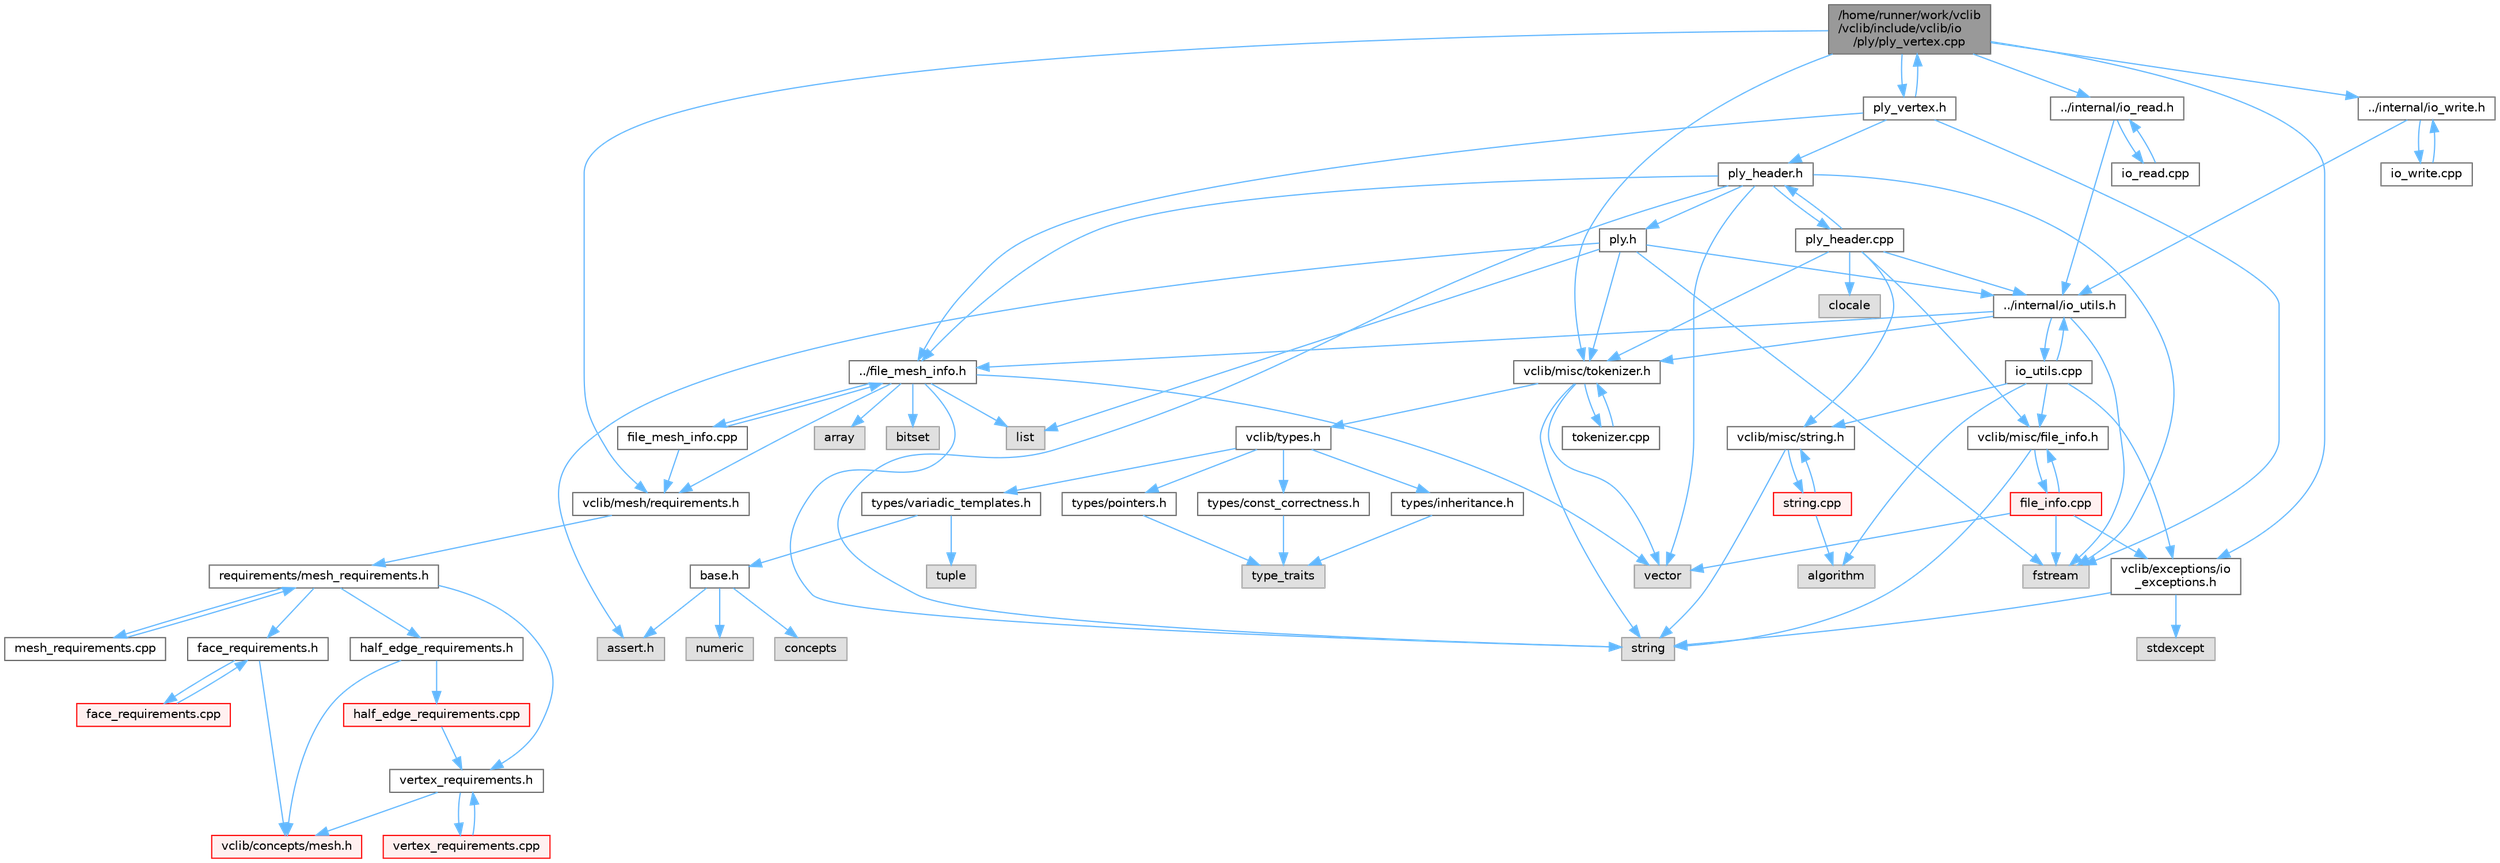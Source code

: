 digraph "/home/runner/work/vclib/vclib/include/vclib/io/ply/ply_vertex.cpp"
{
 // LATEX_PDF_SIZE
  bgcolor="transparent";
  edge [fontname=Helvetica,fontsize=10,labelfontname=Helvetica,labelfontsize=10];
  node [fontname=Helvetica,fontsize=10,shape=box,height=0.2,width=0.4];
  Node1 [label="/home/runner/work/vclib\l/vclib/include/vclib/io\l/ply/ply_vertex.cpp",height=0.2,width=0.4,color="gray40", fillcolor="grey60", style="filled", fontcolor="black",tooltip=" "];
  Node1 -> Node2 [color="steelblue1",style="solid"];
  Node2 [label="ply_vertex.h",height=0.2,width=0.4,color="grey40", fillcolor="white", style="filled",URL="$ply__vertex_8h.html",tooltip=" "];
  Node2 -> Node3 [color="steelblue1",style="solid"];
  Node3 [label="../file_mesh_info.h",height=0.2,width=0.4,color="grey40", fillcolor="white", style="filled",URL="$file__mesh__info_8h.html",tooltip=" "];
  Node3 -> Node4 [color="steelblue1",style="solid"];
  Node4 [label="array",height=0.2,width=0.4,color="grey60", fillcolor="#E0E0E0", style="filled",tooltip=" "];
  Node3 -> Node5 [color="steelblue1",style="solid"];
  Node5 [label="list",height=0.2,width=0.4,color="grey60", fillcolor="#E0E0E0", style="filled",tooltip=" "];
  Node3 -> Node6 [color="steelblue1",style="solid"];
  Node6 [label="string",height=0.2,width=0.4,color="grey60", fillcolor="#E0E0E0", style="filled",tooltip=" "];
  Node3 -> Node7 [color="steelblue1",style="solid"];
  Node7 [label="vector",height=0.2,width=0.4,color="grey60", fillcolor="#E0E0E0", style="filled",tooltip=" "];
  Node3 -> Node8 [color="steelblue1",style="solid"];
  Node8 [label="bitset",height=0.2,width=0.4,color="grey60", fillcolor="#E0E0E0", style="filled",tooltip=" "];
  Node3 -> Node9 [color="steelblue1",style="solid"];
  Node9 [label="vclib/mesh/requirements.h",height=0.2,width=0.4,color="grey40", fillcolor="white", style="filled",URL="$requirements_8h.html",tooltip=" "];
  Node9 -> Node10 [color="steelblue1",style="solid"];
  Node10 [label="requirements/mesh_requirements.h",height=0.2,width=0.4,color="grey40", fillcolor="white", style="filled",URL="$mesh__requirements_8h.html",tooltip=" "];
  Node10 -> Node11 [color="steelblue1",style="solid"];
  Node11 [label="half_edge_requirements.h",height=0.2,width=0.4,color="grey40", fillcolor="white", style="filled",URL="$half__edge__requirements_8h.html",tooltip=" "];
  Node11 -> Node12 [color="steelblue1",style="solid"];
  Node12 [label="vclib/concepts/mesh.h",height=0.2,width=0.4,color="red", fillcolor="#FFF0F0", style="filled",URL="$concepts_2mesh_8h.html",tooltip=" "];
  Node11 -> Node71 [color="steelblue1",style="solid"];
  Node71 [label="half_edge_requirements.cpp",height=0.2,width=0.4,color="red", fillcolor="#FFF0F0", style="filled",URL="$half__edge__requirements_8cpp.html",tooltip=" "];
  Node71 -> Node72 [color="steelblue1",style="solid"];
  Node72 [label="vertex_requirements.h",height=0.2,width=0.4,color="grey40", fillcolor="white", style="filled",URL="$vertex__requirements_8h.html",tooltip=" "];
  Node72 -> Node12 [color="steelblue1",style="solid"];
  Node72 -> Node73 [color="steelblue1",style="solid"];
  Node73 [label="vertex_requirements.cpp",height=0.2,width=0.4,color="red", fillcolor="#FFF0F0", style="filled",URL="$vertex__requirements_8cpp.html",tooltip=" "];
  Node73 -> Node72 [color="steelblue1",style="solid"];
  Node10 -> Node152 [color="steelblue1",style="solid"];
  Node152 [label="face_requirements.h",height=0.2,width=0.4,color="grey40", fillcolor="white", style="filled",URL="$face__requirements_8h.html",tooltip=" "];
  Node152 -> Node12 [color="steelblue1",style="solid"];
  Node152 -> Node153 [color="steelblue1",style="solid"];
  Node153 [label="face_requirements.cpp",height=0.2,width=0.4,color="red", fillcolor="#FFF0F0", style="filled",URL="$face__requirements_8cpp.html",tooltip=" "];
  Node153 -> Node152 [color="steelblue1",style="solid"];
  Node10 -> Node72 [color="steelblue1",style="solid"];
  Node10 -> Node177 [color="steelblue1",style="solid"];
  Node177 [label="mesh_requirements.cpp",height=0.2,width=0.4,color="grey40", fillcolor="white", style="filled",URL="$mesh__requirements_8cpp.html",tooltip=" "];
  Node177 -> Node10 [color="steelblue1",style="solid"];
  Node3 -> Node178 [color="steelblue1",style="solid"];
  Node178 [label="file_mesh_info.cpp",height=0.2,width=0.4,color="grey40", fillcolor="white", style="filled",URL="$file__mesh__info_8cpp.html",tooltip=" "];
  Node178 -> Node3 [color="steelblue1",style="solid"];
  Node178 -> Node9 [color="steelblue1",style="solid"];
  Node2 -> Node179 [color="steelblue1",style="solid"];
  Node179 [label="ply_header.h",height=0.2,width=0.4,color="grey40", fillcolor="white", style="filled",URL="$ply__header_8h.html",tooltip=" "];
  Node179 -> Node7 [color="steelblue1",style="solid"];
  Node179 -> Node6 [color="steelblue1",style="solid"];
  Node179 -> Node180 [color="steelblue1",style="solid"];
  Node180 [label="fstream",height=0.2,width=0.4,color="grey60", fillcolor="#E0E0E0", style="filled",tooltip=" "];
  Node179 -> Node3 [color="steelblue1",style="solid"];
  Node179 -> Node181 [color="steelblue1",style="solid"];
  Node181 [label="ply.h",height=0.2,width=0.4,color="grey40", fillcolor="white", style="filled",URL="$ply_8h.html",tooltip=" "];
  Node181 -> Node23 [color="steelblue1",style="solid"];
  Node23 [label="assert.h",height=0.2,width=0.4,color="grey60", fillcolor="#E0E0E0", style="filled",tooltip=" "];
  Node181 -> Node180 [color="steelblue1",style="solid"];
  Node181 -> Node5 [color="steelblue1",style="solid"];
  Node181 -> Node182 [color="steelblue1",style="solid"];
  Node182 [label="vclib/misc/tokenizer.h",height=0.2,width=0.4,color="grey40", fillcolor="white", style="filled",URL="$tokenizer_8h.html",tooltip=" "];
  Node182 -> Node6 [color="steelblue1",style="solid"];
  Node182 -> Node7 [color="steelblue1",style="solid"];
  Node182 -> Node16 [color="steelblue1",style="solid"];
  Node16 [label="vclib/types.h",height=0.2,width=0.4,color="grey40", fillcolor="white", style="filled",URL="$types_8h.html",tooltip=" "];
  Node16 -> Node17 [color="steelblue1",style="solid"];
  Node17 [label="types/const_correctness.h",height=0.2,width=0.4,color="grey40", fillcolor="white", style="filled",URL="$types_2const__correctness_8h.html",tooltip=" "];
  Node17 -> Node18 [color="steelblue1",style="solid"];
  Node18 [label="type_traits",height=0.2,width=0.4,color="grey60", fillcolor="#E0E0E0", style="filled",tooltip=" "];
  Node16 -> Node19 [color="steelblue1",style="solid"];
  Node19 [label="types/inheritance.h",height=0.2,width=0.4,color="grey40", fillcolor="white", style="filled",URL="$inheritance_8h.html",tooltip=" "];
  Node19 -> Node18 [color="steelblue1",style="solid"];
  Node16 -> Node20 [color="steelblue1",style="solid"];
  Node20 [label="types/pointers.h",height=0.2,width=0.4,color="grey40", fillcolor="white", style="filled",URL="$types_2pointers_8h.html",tooltip=" "];
  Node20 -> Node18 [color="steelblue1",style="solid"];
  Node16 -> Node21 [color="steelblue1",style="solid"];
  Node21 [label="types/variadic_templates.h",height=0.2,width=0.4,color="grey40", fillcolor="white", style="filled",URL="$variadic__templates_8h.html",tooltip=" "];
  Node21 -> Node22 [color="steelblue1",style="solid"];
  Node22 [label="base.h",height=0.2,width=0.4,color="grey40", fillcolor="white", style="filled",URL="$types_2base_8h.html",tooltip=" "];
  Node22 -> Node23 [color="steelblue1",style="solid"];
  Node22 -> Node24 [color="steelblue1",style="solid"];
  Node24 [label="concepts",height=0.2,width=0.4,color="grey60", fillcolor="#E0E0E0", style="filled",tooltip=" "];
  Node22 -> Node25 [color="steelblue1",style="solid"];
  Node25 [label="numeric",height=0.2,width=0.4,color="grey60", fillcolor="#E0E0E0", style="filled",tooltip=" "];
  Node21 -> Node26 [color="steelblue1",style="solid"];
  Node26 [label="tuple",height=0.2,width=0.4,color="grey60", fillcolor="#E0E0E0", style="filled",tooltip=" "];
  Node182 -> Node183 [color="steelblue1",style="solid"];
  Node183 [label="tokenizer.cpp",height=0.2,width=0.4,color="grey40", fillcolor="white", style="filled",URL="$tokenizer_8cpp.html",tooltip=" "];
  Node183 -> Node182 [color="steelblue1",style="solid"];
  Node181 -> Node184 [color="steelblue1",style="solid"];
  Node184 [label="../internal/io_utils.h",height=0.2,width=0.4,color="grey40", fillcolor="white", style="filled",URL="$io__utils_8h.html",tooltip=" "];
  Node184 -> Node180 [color="steelblue1",style="solid"];
  Node184 -> Node3 [color="steelblue1",style="solid"];
  Node184 -> Node182 [color="steelblue1",style="solid"];
  Node184 -> Node185 [color="steelblue1",style="solid"];
  Node185 [label="io_utils.cpp",height=0.2,width=0.4,color="grey40", fillcolor="white", style="filled",URL="$io__utils_8cpp.html",tooltip=" "];
  Node185 -> Node184 [color="steelblue1",style="solid"];
  Node185 -> Node92 [color="steelblue1",style="solid"];
  Node92 [label="algorithm",height=0.2,width=0.4,color="grey60", fillcolor="#E0E0E0", style="filled",tooltip=" "];
  Node185 -> Node186 [color="steelblue1",style="solid"];
  Node186 [label="vclib/exceptions/io\l_exceptions.h",height=0.2,width=0.4,color="grey40", fillcolor="white", style="filled",URL="$io__exceptions_8h.html",tooltip=" "];
  Node186 -> Node75 [color="steelblue1",style="solid"];
  Node75 [label="stdexcept",height=0.2,width=0.4,color="grey60", fillcolor="#E0E0E0", style="filled",tooltip=" "];
  Node186 -> Node6 [color="steelblue1",style="solid"];
  Node185 -> Node187 [color="steelblue1",style="solid"];
  Node187 [label="vclib/misc/file_info.h",height=0.2,width=0.4,color="grey40", fillcolor="white", style="filled",URL="$file__info_8h.html",tooltip=" "];
  Node187 -> Node6 [color="steelblue1",style="solid"];
  Node187 -> Node188 [color="steelblue1",style="solid"];
  Node188 [label="file_info.cpp",height=0.2,width=0.4,color="red", fillcolor="#FFF0F0", style="filled",URL="$file__info_8cpp.html",tooltip=" "];
  Node188 -> Node187 [color="steelblue1",style="solid"];
  Node188 -> Node180 [color="steelblue1",style="solid"];
  Node188 -> Node7 [color="steelblue1",style="solid"];
  Node188 -> Node186 [color="steelblue1",style="solid"];
  Node185 -> Node190 [color="steelblue1",style="solid"];
  Node190 [label="vclib/misc/string.h",height=0.2,width=0.4,color="grey40", fillcolor="white", style="filled",URL="$string_8h.html",tooltip=" "];
  Node190 -> Node6 [color="steelblue1",style="solid"];
  Node190 -> Node191 [color="steelblue1",style="solid"];
  Node191 [label="string.cpp",height=0.2,width=0.4,color="red", fillcolor="#FFF0F0", style="filled",URL="$string_8cpp.html",tooltip=" "];
  Node191 -> Node190 [color="steelblue1",style="solid"];
  Node191 -> Node92 [color="steelblue1",style="solid"];
  Node179 -> Node193 [color="steelblue1",style="solid"];
  Node193 [label="ply_header.cpp",height=0.2,width=0.4,color="grey40", fillcolor="white", style="filled",URL="$ply__header_8cpp.html",tooltip=" "];
  Node193 -> Node179 [color="steelblue1",style="solid"];
  Node193 -> Node194 [color="steelblue1",style="solid"];
  Node194 [label="clocale",height=0.2,width=0.4,color="grey60", fillcolor="#E0E0E0", style="filled",tooltip=" "];
  Node193 -> Node187 [color="steelblue1",style="solid"];
  Node193 -> Node190 [color="steelblue1",style="solid"];
  Node193 -> Node182 [color="steelblue1",style="solid"];
  Node193 -> Node184 [color="steelblue1",style="solid"];
  Node2 -> Node180 [color="steelblue1",style="solid"];
  Node2 -> Node1 [color="steelblue1",style="solid"];
  Node1 -> Node182 [color="steelblue1",style="solid"];
  Node1 -> Node9 [color="steelblue1",style="solid"];
  Node1 -> Node186 [color="steelblue1",style="solid"];
  Node1 -> Node195 [color="steelblue1",style="solid"];
  Node195 [label="../internal/io_read.h",height=0.2,width=0.4,color="grey40", fillcolor="white", style="filled",URL="$io__read_8h.html",tooltip=" "];
  Node195 -> Node184 [color="steelblue1",style="solid"];
  Node195 -> Node196 [color="steelblue1",style="solid"];
  Node196 [label="io_read.cpp",height=0.2,width=0.4,color="grey40", fillcolor="white", style="filled",URL="$io__read_8cpp.html",tooltip=" "];
  Node196 -> Node195 [color="steelblue1",style="solid"];
  Node1 -> Node197 [color="steelblue1",style="solid"];
  Node197 [label="../internal/io_write.h",height=0.2,width=0.4,color="grey40", fillcolor="white", style="filled",URL="$io__write_8h.html",tooltip=" "];
  Node197 -> Node184 [color="steelblue1",style="solid"];
  Node197 -> Node198 [color="steelblue1",style="solid"];
  Node198 [label="io_write.cpp",height=0.2,width=0.4,color="grey40", fillcolor="white", style="filled",URL="$io__write_8cpp.html",tooltip=" "];
  Node198 -> Node197 [color="steelblue1",style="solid"];
}
